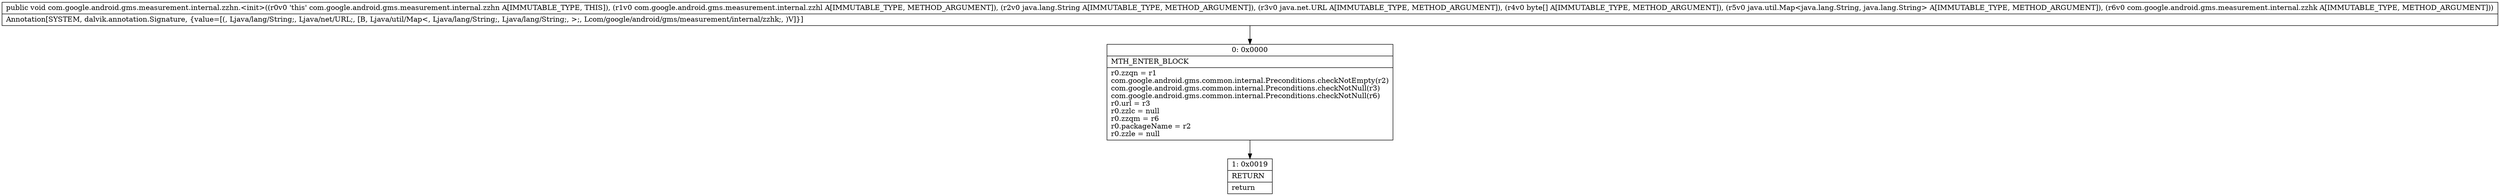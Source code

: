 digraph "CFG forcom.google.android.gms.measurement.internal.zzhn.\<init\>(Lcom\/google\/android\/gms\/measurement\/internal\/zzhl;Ljava\/lang\/String;Ljava\/net\/URL;[BLjava\/util\/Map;Lcom\/google\/android\/gms\/measurement\/internal\/zzhk;)V" {
Node_0 [shape=record,label="{0\:\ 0x0000|MTH_ENTER_BLOCK\l|r0.zzqn = r1\lcom.google.android.gms.common.internal.Preconditions.checkNotEmpty(r2)\lcom.google.android.gms.common.internal.Preconditions.checkNotNull(r3)\lcom.google.android.gms.common.internal.Preconditions.checkNotNull(r6)\lr0.url = r3\lr0.zzlc = null\lr0.zzqm = r6\lr0.packageName = r2\lr0.zzle = null\l}"];
Node_1 [shape=record,label="{1\:\ 0x0019|RETURN\l|return\l}"];
MethodNode[shape=record,label="{public void com.google.android.gms.measurement.internal.zzhn.\<init\>((r0v0 'this' com.google.android.gms.measurement.internal.zzhn A[IMMUTABLE_TYPE, THIS]), (r1v0 com.google.android.gms.measurement.internal.zzhl A[IMMUTABLE_TYPE, METHOD_ARGUMENT]), (r2v0 java.lang.String A[IMMUTABLE_TYPE, METHOD_ARGUMENT]), (r3v0 java.net.URL A[IMMUTABLE_TYPE, METHOD_ARGUMENT]), (r4v0 byte[] A[IMMUTABLE_TYPE, METHOD_ARGUMENT]), (r5v0 java.util.Map\<java.lang.String, java.lang.String\> A[IMMUTABLE_TYPE, METHOD_ARGUMENT]), (r6v0 com.google.android.gms.measurement.internal.zzhk A[IMMUTABLE_TYPE, METHOD_ARGUMENT]))  | Annotation[SYSTEM, dalvik.annotation.Signature, \{value=[(, Ljava\/lang\/String;, Ljava\/net\/URL;, [B, Ljava\/util\/Map\<, Ljava\/lang\/String;, Ljava\/lang\/String;, \>;, Lcom\/google\/android\/gms\/measurement\/internal\/zzhk;, )V]\}]\l}"];
MethodNode -> Node_0;
Node_0 -> Node_1;
}

